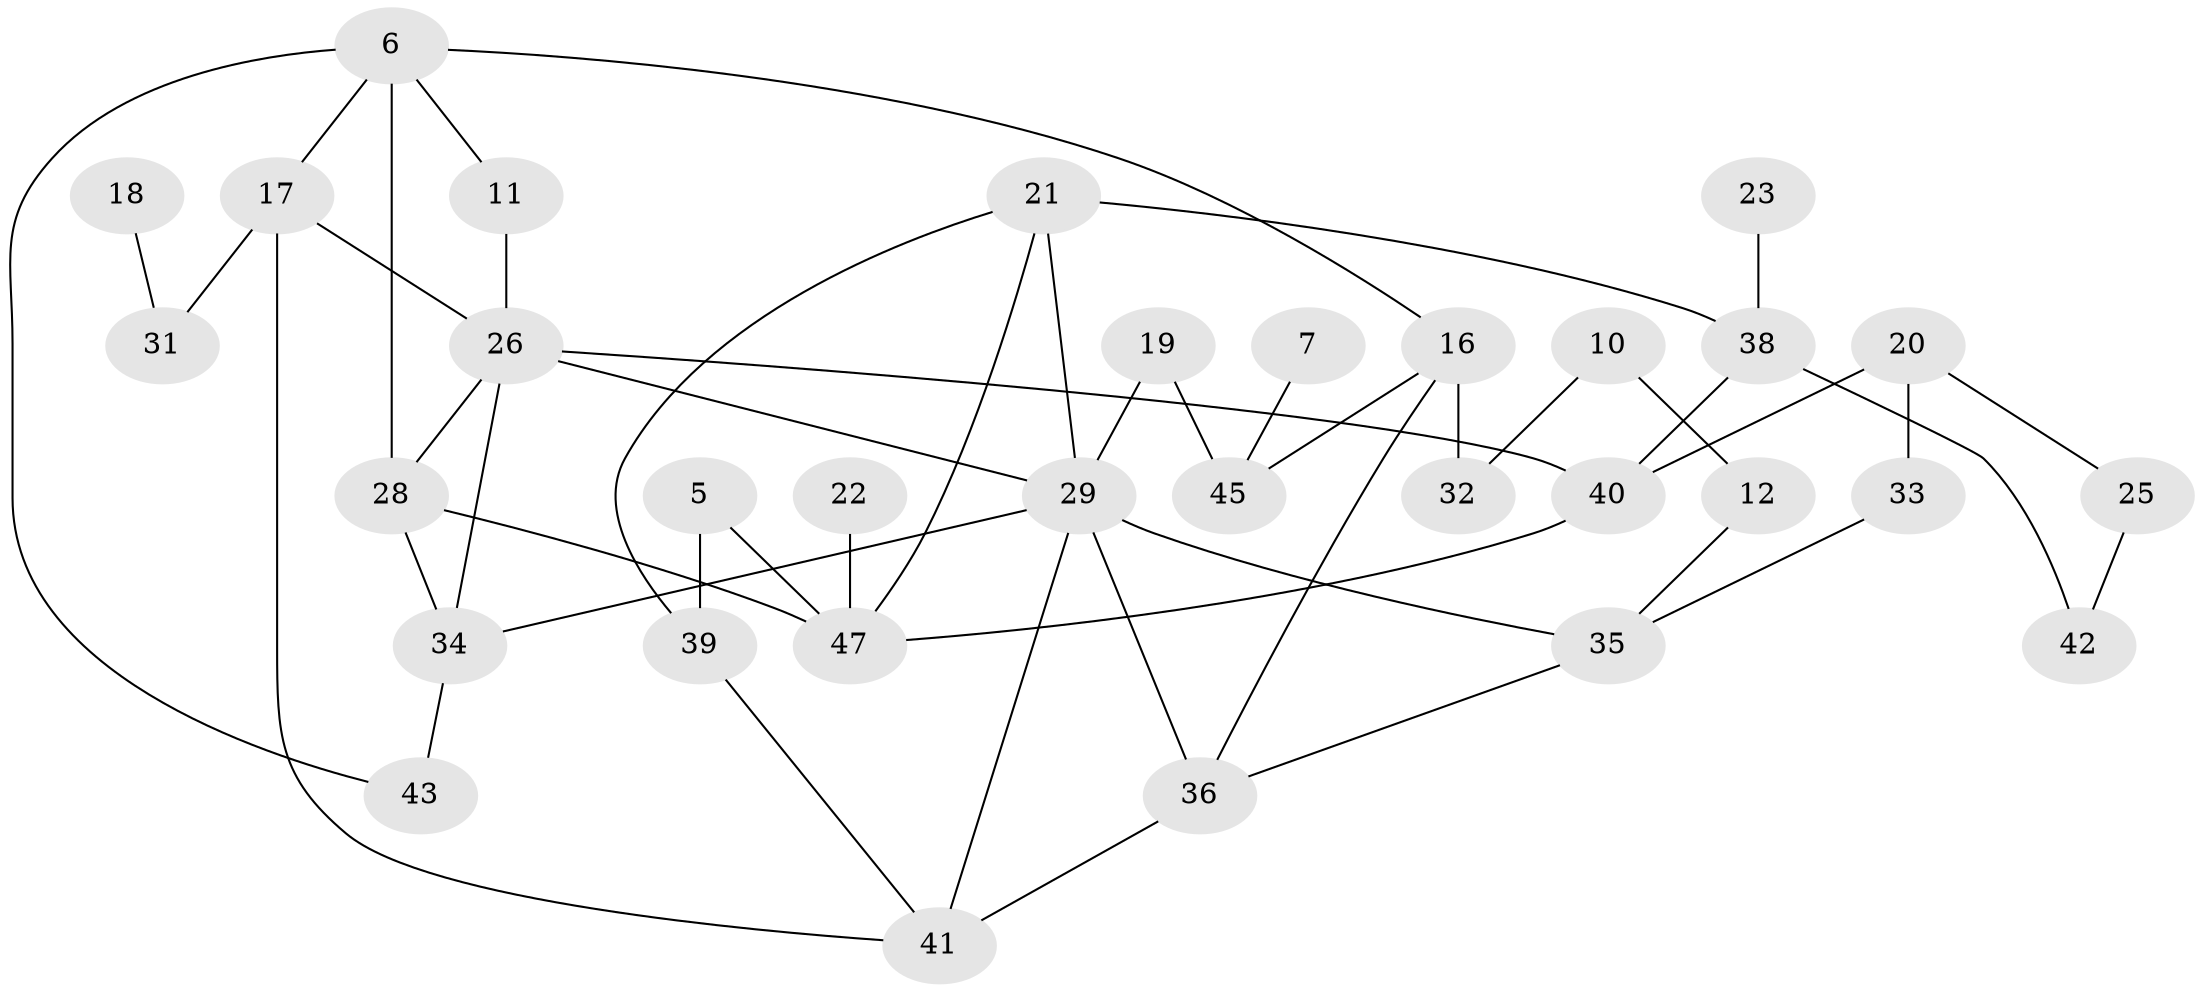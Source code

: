 // original degree distribution, {2: 0.25663716814159293, 1: 0.2743362831858407, 0: 0.10619469026548672, 3: 0.19469026548672566, 5: 0.035398230088495575, 4: 0.11504424778761062, 7: 0.008849557522123894, 6: 0.008849557522123894}
// Generated by graph-tools (version 1.1) at 2025/35/03/04/25 23:35:45]
// undirected, 32 vertices, 49 edges
graph export_dot {
  node [color=gray90,style=filled];
  5;
  6;
  7;
  10;
  11;
  12;
  16;
  17;
  18;
  19;
  20;
  21;
  22;
  23;
  25;
  26;
  28;
  29;
  31;
  32;
  33;
  34;
  35;
  36;
  38;
  39;
  40;
  41;
  42;
  43;
  45;
  47;
  5 -- 39 [weight=1.0];
  5 -- 47 [weight=1.0];
  6 -- 11 [weight=1.0];
  6 -- 16 [weight=2.0];
  6 -- 17 [weight=2.0];
  6 -- 28 [weight=1.0];
  6 -- 43 [weight=1.0];
  7 -- 45 [weight=1.0];
  10 -- 12 [weight=1.0];
  10 -- 32 [weight=1.0];
  11 -- 26 [weight=1.0];
  12 -- 35 [weight=1.0];
  16 -- 32 [weight=1.0];
  16 -- 36 [weight=1.0];
  16 -- 45 [weight=1.0];
  17 -- 26 [weight=1.0];
  17 -- 31 [weight=2.0];
  17 -- 41 [weight=1.0];
  18 -- 31 [weight=1.0];
  19 -- 29 [weight=1.0];
  19 -- 45 [weight=1.0];
  20 -- 25 [weight=1.0];
  20 -- 33 [weight=1.0];
  20 -- 40 [weight=1.0];
  21 -- 29 [weight=2.0];
  21 -- 38 [weight=1.0];
  21 -- 39 [weight=1.0];
  21 -- 47 [weight=1.0];
  22 -- 47 [weight=1.0];
  23 -- 38 [weight=1.0];
  25 -- 42 [weight=1.0];
  26 -- 28 [weight=1.0];
  26 -- 29 [weight=1.0];
  26 -- 34 [weight=1.0];
  26 -- 40 [weight=2.0];
  28 -- 34 [weight=1.0];
  28 -- 47 [weight=1.0];
  29 -- 34 [weight=1.0];
  29 -- 35 [weight=1.0];
  29 -- 36 [weight=1.0];
  29 -- 41 [weight=1.0];
  33 -- 35 [weight=1.0];
  34 -- 43 [weight=1.0];
  35 -- 36 [weight=1.0];
  36 -- 41 [weight=1.0];
  38 -- 40 [weight=1.0];
  38 -- 42 [weight=1.0];
  39 -- 41 [weight=1.0];
  40 -- 47 [weight=1.0];
}
